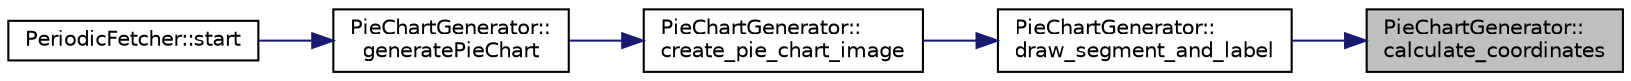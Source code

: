 digraph "PieChartGenerator::calculate_coordinates"
{
 // LATEX_PDF_SIZE
  edge [fontname="Helvetica",fontsize="10",labelfontname="Helvetica",labelfontsize="10"];
  node [fontname="Helvetica",fontsize="10",shape=record];
  rankdir="RL";
  Node1 [label="PieChartGenerator::\lcalculate_coordinates",height=0.2,width=0.4,color="black", fillcolor="grey75", style="filled", fontcolor="black",tooltip="Calculates the coordinates for a given angle on the pie chart."];
  Node1 -> Node2 [dir="back",color="midnightblue",fontsize="10",style="solid"];
  Node2 [label="PieChartGenerator::\ldraw_segment_and_label",height=0.2,width=0.4,color="black", fillcolor="white", style="filled",URL="$classPieChartGenerator.html#a7a57c299567e171bc40bbd817e95954e",tooltip="Draws a segment and its corresponding label on the pie chart image."];
  Node2 -> Node3 [dir="back",color="midnightblue",fontsize="10",style="solid"];
  Node3 [label="PieChartGenerator::\lcreate_pie_chart_image",height=0.2,width=0.4,color="black", fillcolor="white", style="filled",URL="$classPieChartGenerator.html#aa95dd31c6170513a9d82004d6db6cf15",tooltip="Creates an image representing the pie chart."];
  Node3 -> Node4 [dir="back",color="midnightblue",fontsize="10",style="solid"];
  Node4 [label="PieChartGenerator::\lgeneratePieChart",height=0.2,width=0.4,color="black", fillcolor="white", style="filled",URL="$classPieChartGenerator.html#a2f367ee64a37d9b971b24090f9842251",tooltip="Loads data from the given file."];
  Node4 -> Node5 [dir="back",color="midnightblue",fontsize="10",style="solid"];
  Node5 [label="PeriodicFetcher::start",height=0.2,width=0.4,color="black", fillcolor="white", style="filled",URL="$classPeriodicFetcher.html#a84f9a218ccb184feb1a8027b2ac9ac44",tooltip="Begin the periodic fetching and processing of data."];
}
